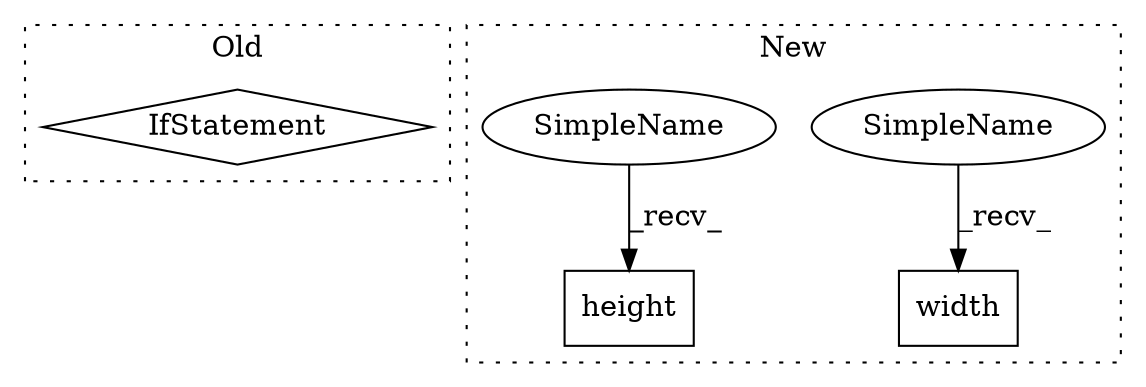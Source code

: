 digraph G {
subgraph cluster0 {
1 [label="IfStatement" a="25" s="994,1014" l="4,2" shape="diamond"];
label = "Old";
style="dotted";
}
subgraph cluster1 {
2 [label="height" a="32" s="1109" l="8" shape="box"];
3 [label="width" a="32" s="1084" l="7" shape="box"];
4 [label="SimpleName" a="42" s="1079" l="4" shape="ellipse"];
5 [label="SimpleName" a="42" s="1104" l="4" shape="ellipse"];
label = "New";
style="dotted";
}
4 -> 3 [label="_recv_"];
5 -> 2 [label="_recv_"];
}